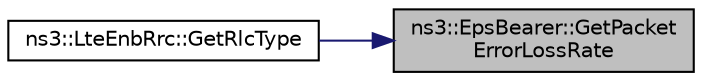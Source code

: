 digraph "ns3::EpsBearer::GetPacketErrorLossRate"
{
 // LATEX_PDF_SIZE
  edge [fontname="Helvetica",fontsize="10",labelfontname="Helvetica",labelfontsize="10"];
  node [fontname="Helvetica",fontsize="10",shape=record];
  rankdir="RL";
  Node1 [label="ns3::EpsBearer::GetPacket\lErrorLossRate",height=0.2,width=0.4,color="black", fillcolor="grey75", style="filled", fontcolor="black",tooltip=" "];
  Node1 -> Node2 [dir="back",color="midnightblue",fontsize="10",style="solid",fontname="Helvetica"];
  Node2 [label="ns3::LteEnbRrc::GetRlcType",height=0.2,width=0.4,color="black", fillcolor="white", style="filled",URL="$classns3_1_1_lte_enb_rrc.html#ab53197554f28b4e2589b1ae88301ece6",tooltip=" "];
}
